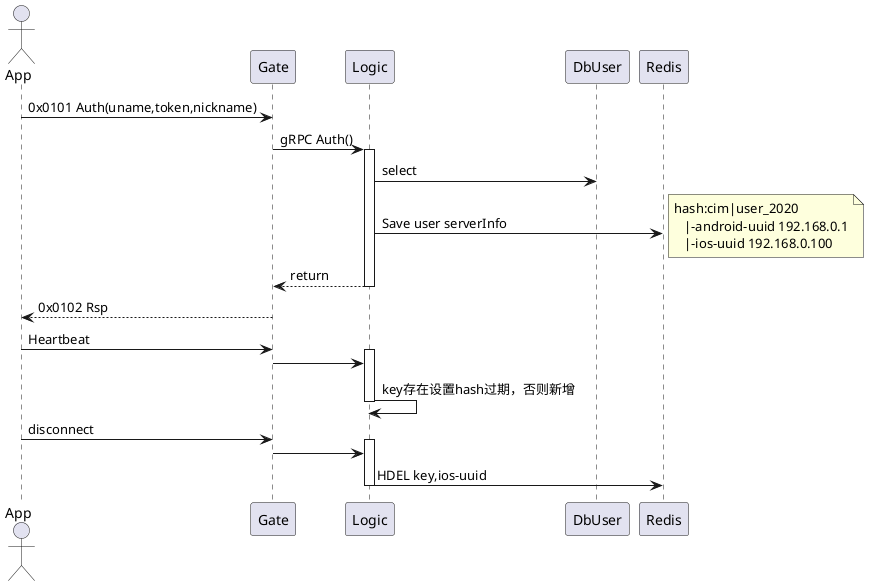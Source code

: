 1.login
@startuml
actor App

App -> Gate: 0x0101 Auth(uname,token,nickname)
Gate -> Logic: gRPC Auth()
activate Logic

Logic -> DbUser: select
Logic -> Redis: Save user serverInfo
note right
  hash:cim|user_2020
     |-android-uuid 192.168.0.1
     |-ios-uuid 192.168.0.100
end note
Logic --> Gate: return
deactivate Logic

Gate --> App: 0x0102 Rsp

App -> Gate: Heartbeat
activate Logic
Gate -> Logic:
Logic -> Logic: key存在设置hash过期，否则新增
deactivate Logic

App -> Gate: disconnect
activate Logic
Gate -> Logic:
Logic -> Redis: HDEL key,ios-uuid
deactivate Logic
@enduml

2.grpc服务注册
@startuml
Gate -> Logic: gRPC Ping()
Logic --> Gate: return
@enduml